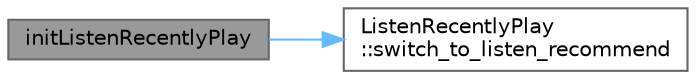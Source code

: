 digraph "initListenRecentlyPlay"
{
 // LATEX_PDF_SIZE
  bgcolor="transparent";
  edge [fontname=Helvetica,fontsize=10,labelfontname=Helvetica,labelfontsize=10];
  node [fontname=Helvetica,fontsize=10,shape=box,height=0.2,width=0.4];
  rankdir="LR";
  Node1 [id="Node000001",label="initListenRecentlyPlay",height=0.2,width=0.4,color="gray40", fillcolor="grey60", style="filled", fontcolor="black",tooltip="初始化最近播放页面"];
  Node1 -> Node2 [id="edge1_Node000001_Node000002",color="steelblue1",style="solid",tooltip=" "];
  Node2 [id="Node000002",label="ListenRecentlyPlay\l::switch_to_listen_recommend",height=0.2,width=0.4,color="grey40", fillcolor="white", style="filled",URL="$class_listen_recently_play.html#af44543145a2cd731ad74ad4f63170846",tooltip="切换到推荐界面的信号"];
}
